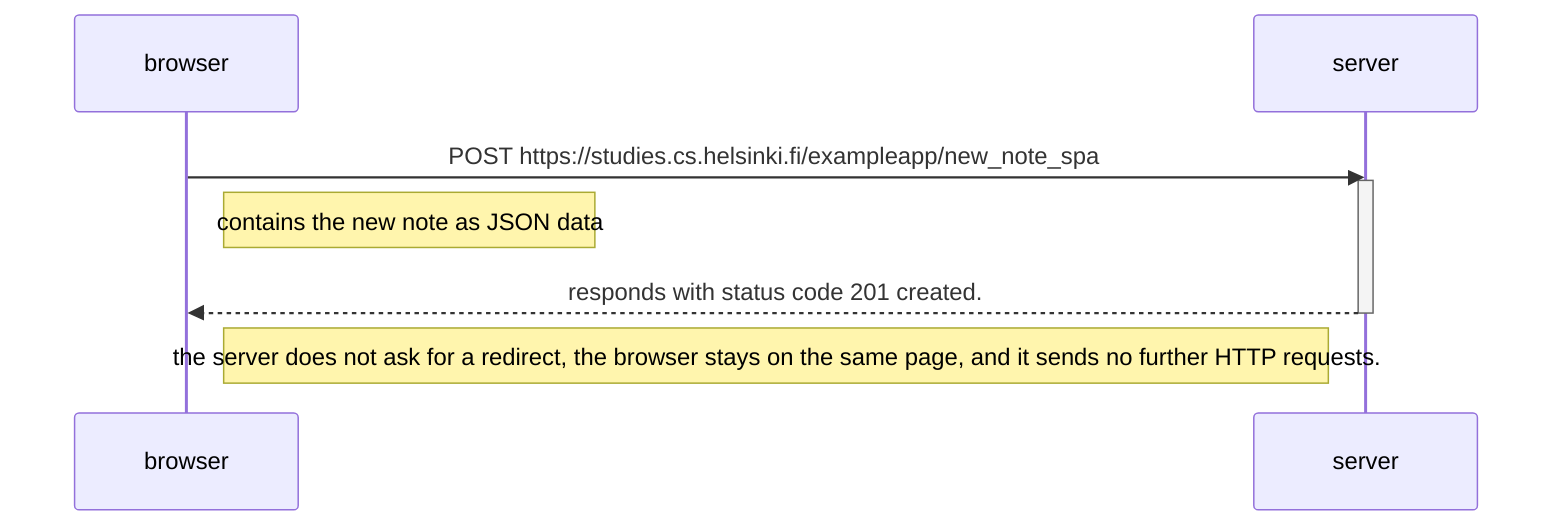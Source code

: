 sequenceDiagram
    participant browser
    participant server
   
    browser->>server: POST https://studies.cs.helsinki.fi/exampleapp/new_note_spa
    activate server
    Note right of browser: contains the new note as JSON data
    server-->>browser: responds with status code 201 created.
    deactivate server
    Note right of browser: the server does not ask for a redirect, the browser stays on the same page, and it sends no further HTTP requests.